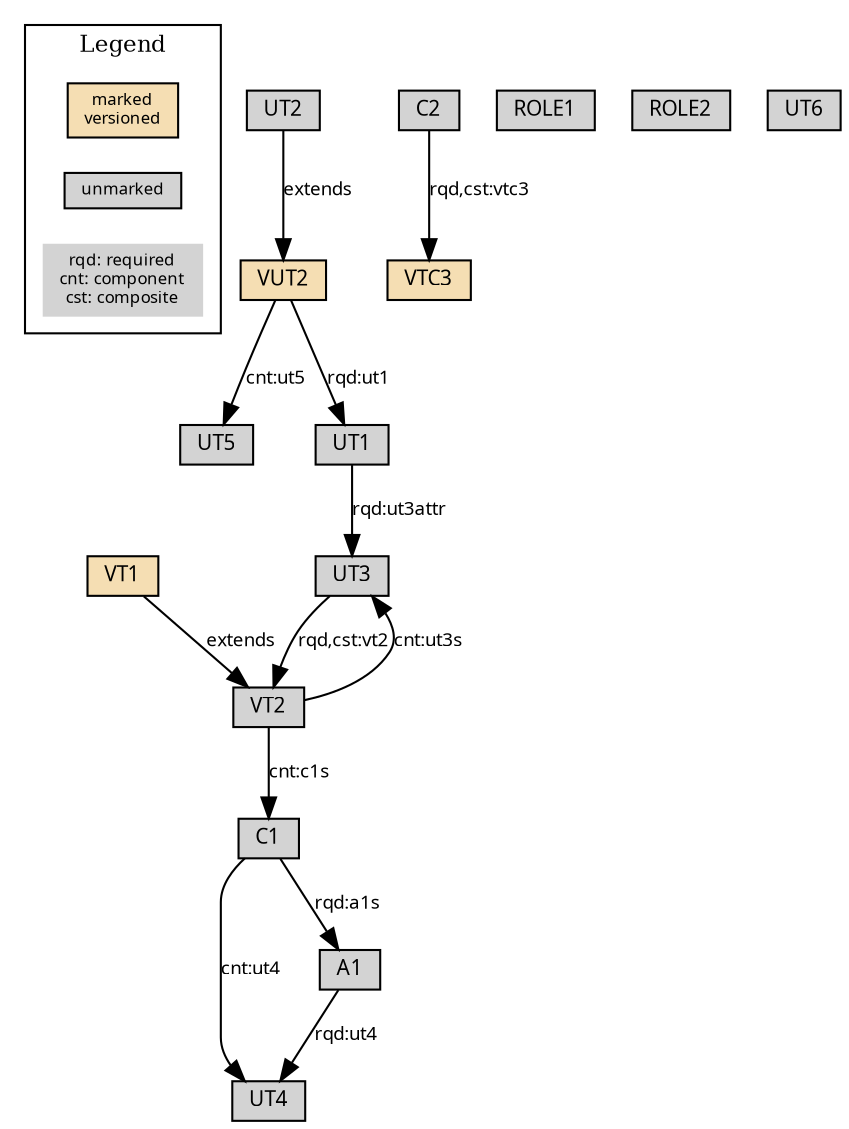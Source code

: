 digraph pdl_model {
    node[shape=box,fontsize=8,fontname=verdana,height=0.2,width=0.2,style=filled];
    ranksep=0.05;
    edge[style=invis];
    marked -> unmarked;
    unmarked -> qualifiers;
    subgraph cluster_legend {
      label="Legend";
      fontsize=11;

      marked[label="marked\nversioned",fillcolor=Wheat];
      unmarked[label=unmarked];
      qualifiers[label="rqd: required\ncnt: component\ncst: composite",shape=plaintext];
    }

    node[fontsize=10];
    edge[fontsize=9,fontname=verdana,style=solid,minlen=2];
    VUT2[fillcolor=Wheat];
    VUT2 -> UT5[label="cnt:ut5"];
    VUT2 -> UT1[label="rqd:ut1"];
    UT2 -> VUT2[label="extends"];
    VTC3[fillcolor=Wheat];
    UT3 -> VT2[label="rqd,cst:vt2"];
    ROLE1;
    ROLE2;
    C1 -> UT4[label="cnt:ut4"];
    C1 -> A1[label="rqd:a1s"];
    A1 -> UT4[label="rqd:ut4"];
    VT2 -> C1[label="cnt:c1s"];
    VT2 -> UT3[label="cnt:ut3s"];
    UT6;
    C2 -> VTC3[label="rqd,cst:vtc3"];
    UT1 -> UT3[label="rqd:ut3attr"];
    VT1[fillcolor=Wheat];
    VT1 -> VT2[label="extends"];
}
